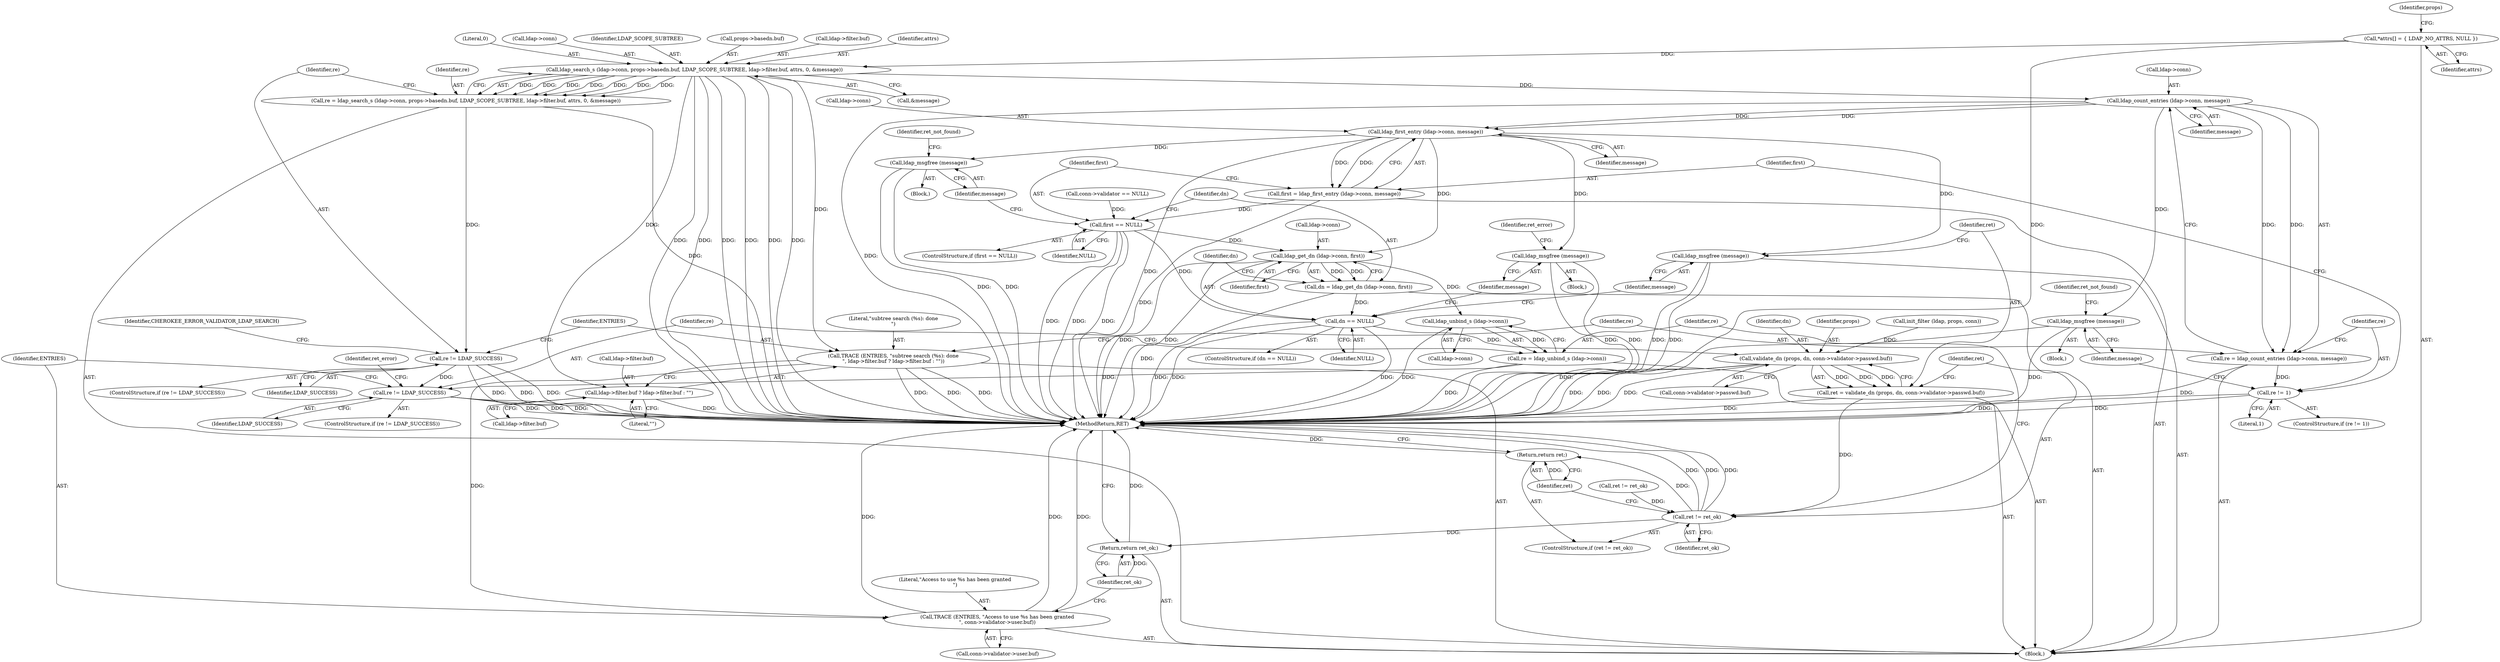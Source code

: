 digraph "0_webserver_fbda667221c51f0aa476a02366e0cf66cb012f88@API" {
"1000180" [label="(Call,ldap_search_s (ldap->conn, props->basedn.buf, LDAP_SCOPE_SUBTREE, ldap->filter.buf, attrs, 0, &message))"];
"1000120" [label="(Call,*attrs[] = { LDAP_NO_ATTRS, NULL })"];
"1000178" [label="(Call,re = ldap_search_s (ldap->conn, props->basedn.buf, LDAP_SCOPE_SUBTREE, ldap->filter.buf, attrs, 0, &message))"];
"1000200" [label="(Call,re != LDAP_SUCCESS)"];
"1000310" [label="(Call,re != LDAP_SUCCESS)"];
"1000220" [label="(Call,TRACE (ENTRIES, \"subtree search (%s): done\n\", ldap->filter.buf ? ldap->filter.buf : \"\"))"];
"1000315" [label="(Call,TRACE (ENTRIES, \"Access to use %s has been granted\n\", conn->validator->user.buf))"];
"1000223" [label="(Call,ldap->filter.buf ? ldap->filter.buf : \"\")"];
"1000237" [label="(Call,ldap_count_entries (ldap->conn, message))"];
"1000235" [label="(Call,re = ldap_count_entries (ldap->conn, message))"];
"1000243" [label="(Call,re != 1)"];
"1000247" [label="(Call,ldap_msgfree (message))"];
"1000253" [label="(Call,ldap_first_entry (ldap->conn, message))"];
"1000251" [label="(Call,first = ldap_first_entry (ldap->conn, message))"];
"1000259" [label="(Call,first == NULL)"];
"1000269" [label="(Call,ldap_get_dn (ldap->conn, first))"];
"1000267" [label="(Call,dn = ldap_get_dn (ldap->conn, first))"];
"1000275" [label="(Call,dn == NULL)"];
"1000287" [label="(Call,validate_dn (props, dn, conn->validator->passwd.buf))"];
"1000285" [label="(Call,ret = validate_dn (props, dn, conn->validator->passwd.buf))"];
"1000298" [label="(Call,ret != ret_ok)"];
"1000301" [label="(Return,return ret;)"];
"1000325" [label="(Return,return ret_ok;)"];
"1000305" [label="(Call,ldap_unbind_s (ldap->conn))"];
"1000303" [label="(Call,re = ldap_unbind_s (ldap->conn))"];
"1000263" [label="(Call,ldap_msgfree (message))"];
"1000279" [label="(Call,ldap_msgfree (message))"];
"1000283" [label="(Call,ldap_msgfree (message))"];
"1000189" [label="(Identifier,LDAP_SCOPE_SUBTREE)"];
"1000326" [label="(Identifier,ret_ok)"];
"1000274" [label="(ControlStructure,if (dn == NULL))"];
"1000199" [label="(ControlStructure,if (re != LDAP_SUCCESS))"];
"1000235" [label="(Call,re = ldap_count_entries (ldap->conn, message))"];
"1000243" [label="(Call,re != 1)"];
"1000197" [label="(Call,&message)"];
"1000288" [label="(Identifier,props)"];
"1000298" [label="(Call,ret != ret_ok)"];
"1000120" [label="(Call,*attrs[] = { LDAP_NO_ATTRS, NULL })"];
"1000286" [label="(Identifier,ret)"];
"1000180" [label="(Call,ldap_search_s (ldap->conn, props->basedn.buf, LDAP_SCOPE_SUBTREE, ldap->filter.buf, attrs, 0, &message))"];
"1000304" [label="(Identifier,re)"];
"1000254" [label="(Call,ldap->conn)"];
"1000309" [label="(ControlStructure,if (re != LDAP_SUCCESS))"];
"1000314" [label="(Identifier,ret_error)"];
"1000290" [label="(Call,conn->validator->passwd.buf)"];
"1000285" [label="(Call,ret = validate_dn (props, dn, conn->validator->passwd.buf))"];
"1000277" [label="(Identifier,NULL)"];
"1000302" [label="(Identifier,ret)"];
"1000179" [label="(Identifier,re)"];
"1000297" [label="(ControlStructure,if (ret != ret_ok))"];
"1000266" [label="(Identifier,ret_not_found)"];
"1000275" [label="(Call,dn == NULL)"];
"1000205" [label="(Identifier,CHEROKEE_ERROR_VALIDATOR_LDAP_SEARCH)"];
"1000253" [label="(Call,ldap_first_entry (ldap->conn, message))"];
"1000311" [label="(Identifier,re)"];
"1000236" [label="(Identifier,re)"];
"1000178" [label="(Call,re = ldap_search_s (ldap->conn, props->basedn.buf, LDAP_SCOPE_SUBTREE, ldap->filter.buf, attrs, 0, &message))"];
"1000173" [label="(Call,ret != ret_ok)"];
"1000112" [label="(Block,)"];
"1000200" [label="(Call,re != LDAP_SUCCESS)"];
"1000246" [label="(Block,)"];
"1000238" [label="(Call,ldap->conn)"];
"1000224" [label="(Call,ldap->filter.buf)"];
"1000222" [label="(Literal,\"subtree search (%s): done\n\")"];
"1000259" [label="(Call,first == NULL)"];
"1000280" [label="(Identifier,message)"];
"1000201" [label="(Identifier,re)"];
"1000234" [label="(Literal,\"\")"];
"1000268" [label="(Identifier,dn)"];
"1000184" [label="(Call,props->basedn.buf)"];
"1000312" [label="(Identifier,LDAP_SUCCESS)"];
"1000279" [label="(Call,ldap_msgfree (message))"];
"1000244" [label="(Identifier,re)"];
"1000221" [label="(Identifier,ENTRIES)"];
"1000315" [label="(Call,TRACE (ENTRIES, \"Access to use %s has been granted\n\", conn->validator->user.buf))"];
"1000237" [label="(Call,ldap_count_entries (ldap->conn, message))"];
"1000299" [label="(Identifier,ret)"];
"1000264" [label="(Identifier,message)"];
"1000325" [label="(Return,return ret_ok;)"];
"1000270" [label="(Call,ldap->conn)"];
"1000276" [label="(Identifier,dn)"];
"1000300" [label="(Identifier,ret_ok)"];
"1000129" [label="(Call,conn->validator == NULL)"];
"1000190" [label="(Call,ldap->filter.buf)"];
"1000257" [label="(Identifier,message)"];
"1000263" [label="(Call,ldap_msgfree (message))"];
"1000241" [label="(Identifier,message)"];
"1000310" [label="(Call,re != LDAP_SUCCESS)"];
"1000195" [label="(Identifier,attrs)"];
"1000317" [label="(Literal,\"Access to use %s has been granted\n\")"];
"1000252" [label="(Identifier,first)"];
"1000316" [label="(Identifier,ENTRIES)"];
"1000202" [label="(Identifier,LDAP_SUCCESS)"];
"1000248" [label="(Identifier,message)"];
"1000305" [label="(Call,ldap_unbind_s (ldap->conn))"];
"1000327" [label="(MethodReturn,RET)"];
"1000247" [label="(Call,ldap_msgfree (message))"];
"1000283" [label="(Call,ldap_msgfree (message))"];
"1000220" [label="(Call,TRACE (ENTRIES, \"subtree search (%s): done\n\", ldap->filter.buf ? ldap->filter.buf : \"\"))"];
"1000267" [label="(Call,dn = ldap_get_dn (ldap->conn, first))"];
"1000223" [label="(Call,ldap->filter.buf ? ldap->filter.buf : \"\")"];
"1000303" [label="(Call,re = ldap_unbind_s (ldap->conn))"];
"1000242" [label="(ControlStructure,if (re != 1))"];
"1000278" [label="(Block,)"];
"1000251" [label="(Call,first = ldap_first_entry (ldap->conn, message))"];
"1000196" [label="(Literal,0)"];
"1000124" [label="(Identifier,props)"];
"1000284" [label="(Identifier,message)"];
"1000258" [label="(ControlStructure,if (first == NULL))"];
"1000260" [label="(Identifier,first)"];
"1000168" [label="(Call,init_filter (ldap, props, conn))"];
"1000262" [label="(Block,)"];
"1000301" [label="(Return,return ret;)"];
"1000318" [label="(Call,conn->validator->user.buf)"];
"1000306" [label="(Call,ldap->conn)"];
"1000269" [label="(Call,ldap_get_dn (ldap->conn, first))"];
"1000282" [label="(Identifier,ret_error)"];
"1000287" [label="(Call,validate_dn (props, dn, conn->validator->passwd.buf))"];
"1000273" [label="(Identifier,first)"];
"1000289" [label="(Identifier,dn)"];
"1000181" [label="(Call,ldap->conn)"];
"1000261" [label="(Identifier,NULL)"];
"1000245" [label="(Literal,1)"];
"1000250" [label="(Identifier,ret_not_found)"];
"1000229" [label="(Call,ldap->filter.buf)"];
"1000121" [label="(Identifier,attrs)"];
"1000180" -> "1000178"  [label="AST: "];
"1000180" -> "1000197"  [label="CFG: "];
"1000181" -> "1000180"  [label="AST: "];
"1000184" -> "1000180"  [label="AST: "];
"1000189" -> "1000180"  [label="AST: "];
"1000190" -> "1000180"  [label="AST: "];
"1000195" -> "1000180"  [label="AST: "];
"1000196" -> "1000180"  [label="AST: "];
"1000197" -> "1000180"  [label="AST: "];
"1000178" -> "1000180"  [label="CFG: "];
"1000180" -> "1000327"  [label="DDG: "];
"1000180" -> "1000327"  [label="DDG: "];
"1000180" -> "1000327"  [label="DDG: "];
"1000180" -> "1000327"  [label="DDG: "];
"1000180" -> "1000327"  [label="DDG: "];
"1000180" -> "1000327"  [label="DDG: "];
"1000180" -> "1000178"  [label="DDG: "];
"1000180" -> "1000178"  [label="DDG: "];
"1000180" -> "1000178"  [label="DDG: "];
"1000180" -> "1000178"  [label="DDG: "];
"1000180" -> "1000178"  [label="DDG: "];
"1000180" -> "1000178"  [label="DDG: "];
"1000180" -> "1000178"  [label="DDG: "];
"1000120" -> "1000180"  [label="DDG: "];
"1000180" -> "1000220"  [label="DDG: "];
"1000180" -> "1000223"  [label="DDG: "];
"1000180" -> "1000237"  [label="DDG: "];
"1000120" -> "1000112"  [label="AST: "];
"1000120" -> "1000121"  [label="CFG: "];
"1000121" -> "1000120"  [label="AST: "];
"1000124" -> "1000120"  [label="CFG: "];
"1000120" -> "1000327"  [label="DDG: "];
"1000178" -> "1000112"  [label="AST: "];
"1000179" -> "1000178"  [label="AST: "];
"1000201" -> "1000178"  [label="CFG: "];
"1000178" -> "1000327"  [label="DDG: "];
"1000178" -> "1000200"  [label="DDG: "];
"1000200" -> "1000199"  [label="AST: "];
"1000200" -> "1000202"  [label="CFG: "];
"1000201" -> "1000200"  [label="AST: "];
"1000202" -> "1000200"  [label="AST: "];
"1000205" -> "1000200"  [label="CFG: "];
"1000221" -> "1000200"  [label="CFG: "];
"1000200" -> "1000327"  [label="DDG: "];
"1000200" -> "1000327"  [label="DDG: "];
"1000200" -> "1000327"  [label="DDG: "];
"1000200" -> "1000310"  [label="DDG: "];
"1000310" -> "1000309"  [label="AST: "];
"1000310" -> "1000312"  [label="CFG: "];
"1000311" -> "1000310"  [label="AST: "];
"1000312" -> "1000310"  [label="AST: "];
"1000314" -> "1000310"  [label="CFG: "];
"1000316" -> "1000310"  [label="CFG: "];
"1000310" -> "1000327"  [label="DDG: "];
"1000310" -> "1000327"  [label="DDG: "];
"1000310" -> "1000327"  [label="DDG: "];
"1000303" -> "1000310"  [label="DDG: "];
"1000220" -> "1000112"  [label="AST: "];
"1000220" -> "1000223"  [label="CFG: "];
"1000221" -> "1000220"  [label="AST: "];
"1000222" -> "1000220"  [label="AST: "];
"1000223" -> "1000220"  [label="AST: "];
"1000236" -> "1000220"  [label="CFG: "];
"1000220" -> "1000327"  [label="DDG: "];
"1000220" -> "1000327"  [label="DDG: "];
"1000220" -> "1000327"  [label="DDG: "];
"1000220" -> "1000315"  [label="DDG: "];
"1000315" -> "1000112"  [label="AST: "];
"1000315" -> "1000318"  [label="CFG: "];
"1000316" -> "1000315"  [label="AST: "];
"1000317" -> "1000315"  [label="AST: "];
"1000318" -> "1000315"  [label="AST: "];
"1000326" -> "1000315"  [label="CFG: "];
"1000315" -> "1000327"  [label="DDG: "];
"1000315" -> "1000327"  [label="DDG: "];
"1000315" -> "1000327"  [label="DDG: "];
"1000223" -> "1000229"  [label="CFG: "];
"1000223" -> "1000234"  [label="CFG: "];
"1000224" -> "1000223"  [label="AST: "];
"1000229" -> "1000223"  [label="AST: "];
"1000234" -> "1000223"  [label="AST: "];
"1000223" -> "1000327"  [label="DDG: "];
"1000237" -> "1000235"  [label="AST: "];
"1000237" -> "1000241"  [label="CFG: "];
"1000238" -> "1000237"  [label="AST: "];
"1000241" -> "1000237"  [label="AST: "];
"1000235" -> "1000237"  [label="CFG: "];
"1000237" -> "1000327"  [label="DDG: "];
"1000237" -> "1000235"  [label="DDG: "];
"1000237" -> "1000235"  [label="DDG: "];
"1000237" -> "1000247"  [label="DDG: "];
"1000237" -> "1000253"  [label="DDG: "];
"1000237" -> "1000253"  [label="DDG: "];
"1000235" -> "1000112"  [label="AST: "];
"1000236" -> "1000235"  [label="AST: "];
"1000244" -> "1000235"  [label="CFG: "];
"1000235" -> "1000327"  [label="DDG: "];
"1000235" -> "1000243"  [label="DDG: "];
"1000243" -> "1000242"  [label="AST: "];
"1000243" -> "1000245"  [label="CFG: "];
"1000244" -> "1000243"  [label="AST: "];
"1000245" -> "1000243"  [label="AST: "];
"1000248" -> "1000243"  [label="CFG: "];
"1000252" -> "1000243"  [label="CFG: "];
"1000243" -> "1000327"  [label="DDG: "];
"1000243" -> "1000327"  [label="DDG: "];
"1000247" -> "1000246"  [label="AST: "];
"1000247" -> "1000248"  [label="CFG: "];
"1000248" -> "1000247"  [label="AST: "];
"1000250" -> "1000247"  [label="CFG: "];
"1000247" -> "1000327"  [label="DDG: "];
"1000247" -> "1000327"  [label="DDG: "];
"1000253" -> "1000251"  [label="AST: "];
"1000253" -> "1000257"  [label="CFG: "];
"1000254" -> "1000253"  [label="AST: "];
"1000257" -> "1000253"  [label="AST: "];
"1000251" -> "1000253"  [label="CFG: "];
"1000253" -> "1000327"  [label="DDG: "];
"1000253" -> "1000251"  [label="DDG: "];
"1000253" -> "1000251"  [label="DDG: "];
"1000253" -> "1000263"  [label="DDG: "];
"1000253" -> "1000269"  [label="DDG: "];
"1000253" -> "1000279"  [label="DDG: "];
"1000253" -> "1000283"  [label="DDG: "];
"1000251" -> "1000112"  [label="AST: "];
"1000252" -> "1000251"  [label="AST: "];
"1000260" -> "1000251"  [label="CFG: "];
"1000251" -> "1000327"  [label="DDG: "];
"1000251" -> "1000259"  [label="DDG: "];
"1000259" -> "1000258"  [label="AST: "];
"1000259" -> "1000261"  [label="CFG: "];
"1000260" -> "1000259"  [label="AST: "];
"1000261" -> "1000259"  [label="AST: "];
"1000264" -> "1000259"  [label="CFG: "];
"1000268" -> "1000259"  [label="CFG: "];
"1000259" -> "1000327"  [label="DDG: "];
"1000259" -> "1000327"  [label="DDG: "];
"1000259" -> "1000327"  [label="DDG: "];
"1000129" -> "1000259"  [label="DDG: "];
"1000259" -> "1000269"  [label="DDG: "];
"1000259" -> "1000275"  [label="DDG: "];
"1000269" -> "1000267"  [label="AST: "];
"1000269" -> "1000273"  [label="CFG: "];
"1000270" -> "1000269"  [label="AST: "];
"1000273" -> "1000269"  [label="AST: "];
"1000267" -> "1000269"  [label="CFG: "];
"1000269" -> "1000327"  [label="DDG: "];
"1000269" -> "1000327"  [label="DDG: "];
"1000269" -> "1000267"  [label="DDG: "];
"1000269" -> "1000267"  [label="DDG: "];
"1000269" -> "1000305"  [label="DDG: "];
"1000267" -> "1000112"  [label="AST: "];
"1000268" -> "1000267"  [label="AST: "];
"1000276" -> "1000267"  [label="CFG: "];
"1000267" -> "1000327"  [label="DDG: "];
"1000267" -> "1000275"  [label="DDG: "];
"1000275" -> "1000274"  [label="AST: "];
"1000275" -> "1000277"  [label="CFG: "];
"1000276" -> "1000275"  [label="AST: "];
"1000277" -> "1000275"  [label="AST: "];
"1000280" -> "1000275"  [label="CFG: "];
"1000284" -> "1000275"  [label="CFG: "];
"1000275" -> "1000327"  [label="DDG: "];
"1000275" -> "1000327"  [label="DDG: "];
"1000275" -> "1000327"  [label="DDG: "];
"1000275" -> "1000287"  [label="DDG: "];
"1000287" -> "1000285"  [label="AST: "];
"1000287" -> "1000290"  [label="CFG: "];
"1000288" -> "1000287"  [label="AST: "];
"1000289" -> "1000287"  [label="AST: "];
"1000290" -> "1000287"  [label="AST: "];
"1000285" -> "1000287"  [label="CFG: "];
"1000287" -> "1000327"  [label="DDG: "];
"1000287" -> "1000327"  [label="DDG: "];
"1000287" -> "1000327"  [label="DDG: "];
"1000287" -> "1000285"  [label="DDG: "];
"1000287" -> "1000285"  [label="DDG: "];
"1000287" -> "1000285"  [label="DDG: "];
"1000168" -> "1000287"  [label="DDG: "];
"1000285" -> "1000112"  [label="AST: "];
"1000286" -> "1000285"  [label="AST: "];
"1000299" -> "1000285"  [label="CFG: "];
"1000285" -> "1000327"  [label="DDG: "];
"1000285" -> "1000298"  [label="DDG: "];
"1000298" -> "1000297"  [label="AST: "];
"1000298" -> "1000300"  [label="CFG: "];
"1000299" -> "1000298"  [label="AST: "];
"1000300" -> "1000298"  [label="AST: "];
"1000302" -> "1000298"  [label="CFG: "];
"1000304" -> "1000298"  [label="CFG: "];
"1000298" -> "1000327"  [label="DDG: "];
"1000298" -> "1000327"  [label="DDG: "];
"1000298" -> "1000327"  [label="DDG: "];
"1000173" -> "1000298"  [label="DDG: "];
"1000298" -> "1000301"  [label="DDG: "];
"1000298" -> "1000325"  [label="DDG: "];
"1000301" -> "1000297"  [label="AST: "];
"1000301" -> "1000302"  [label="CFG: "];
"1000302" -> "1000301"  [label="AST: "];
"1000327" -> "1000301"  [label="CFG: "];
"1000301" -> "1000327"  [label="DDG: "];
"1000302" -> "1000301"  [label="DDG: "];
"1000325" -> "1000112"  [label="AST: "];
"1000325" -> "1000326"  [label="CFG: "];
"1000326" -> "1000325"  [label="AST: "];
"1000327" -> "1000325"  [label="CFG: "];
"1000325" -> "1000327"  [label="DDG: "];
"1000326" -> "1000325"  [label="DDG: "];
"1000305" -> "1000303"  [label="AST: "];
"1000305" -> "1000306"  [label="CFG: "];
"1000306" -> "1000305"  [label="AST: "];
"1000303" -> "1000305"  [label="CFG: "];
"1000305" -> "1000327"  [label="DDG: "];
"1000305" -> "1000303"  [label="DDG: "];
"1000303" -> "1000112"  [label="AST: "];
"1000304" -> "1000303"  [label="AST: "];
"1000311" -> "1000303"  [label="CFG: "];
"1000303" -> "1000327"  [label="DDG: "];
"1000263" -> "1000262"  [label="AST: "];
"1000263" -> "1000264"  [label="CFG: "];
"1000264" -> "1000263"  [label="AST: "];
"1000266" -> "1000263"  [label="CFG: "];
"1000263" -> "1000327"  [label="DDG: "];
"1000263" -> "1000327"  [label="DDG: "];
"1000279" -> "1000278"  [label="AST: "];
"1000279" -> "1000280"  [label="CFG: "];
"1000280" -> "1000279"  [label="AST: "];
"1000282" -> "1000279"  [label="CFG: "];
"1000279" -> "1000327"  [label="DDG: "];
"1000279" -> "1000327"  [label="DDG: "];
"1000283" -> "1000112"  [label="AST: "];
"1000283" -> "1000284"  [label="CFG: "];
"1000284" -> "1000283"  [label="AST: "];
"1000286" -> "1000283"  [label="CFG: "];
"1000283" -> "1000327"  [label="DDG: "];
"1000283" -> "1000327"  [label="DDG: "];
}

